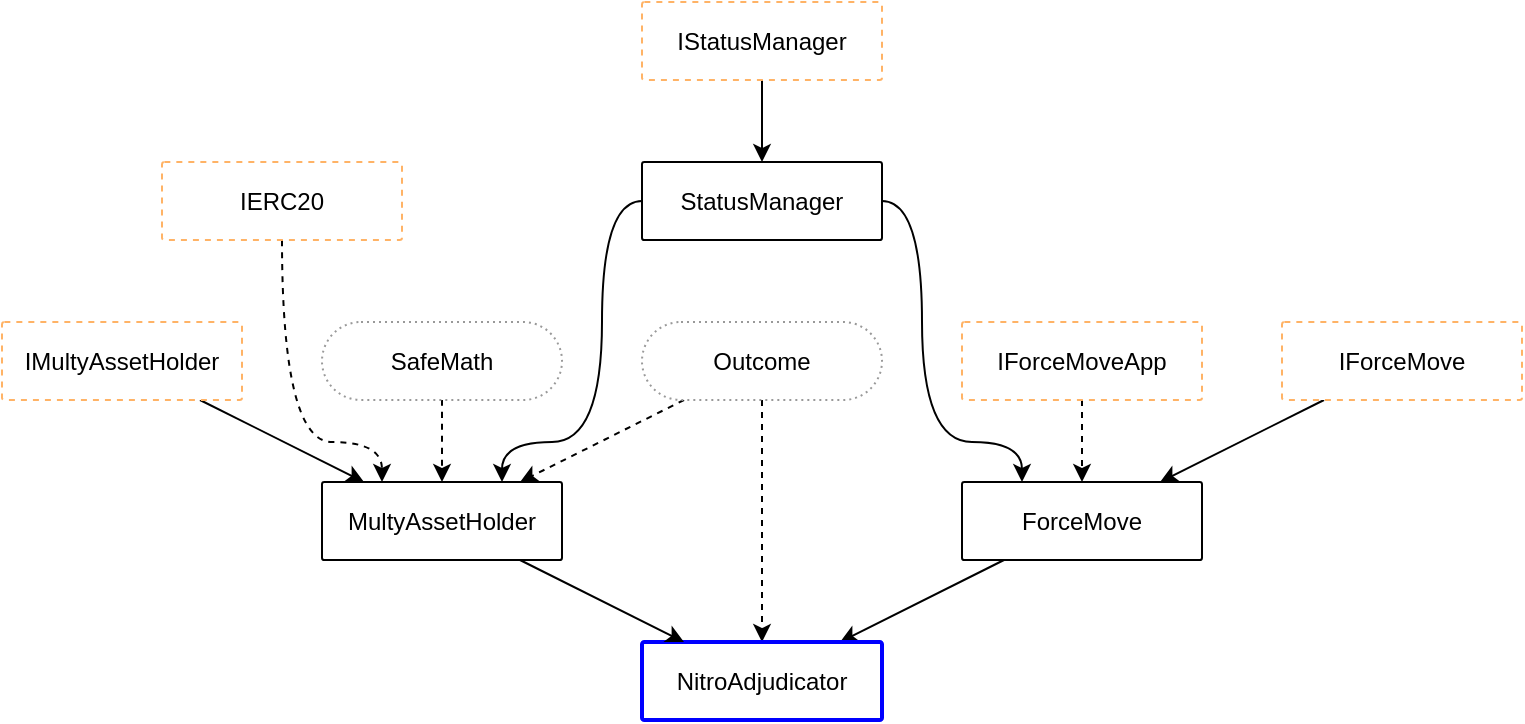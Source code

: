 <mxfile scale="2" border="50">
    <diagram id="nWb-57sRR0OsOPdA4YfA" name="Page-1">
        <mxGraphModel dx="519" dy="377" grid="1" gridSize="10" guides="1" tooltips="1" connect="1" arrows="1" fold="1" page="1" pageScale="1" pageWidth="850" pageHeight="1100" background="#FFFFFF" math="0" shadow="0">
            <root>
                <mxCell id="0"/>
                <mxCell id="1" parent="0"/>
                <mxCell id="29" style="edgeStyle=none;html=1;" edge="1" parent="1" source="2" target="15">
                    <mxGeometry relative="1" as="geometry"/>
                </mxCell>
                <mxCell id="2" value="ForceMove" style="rounded=1;whiteSpace=wrap;html=1;arcSize=3;" parent="1" vertex="1">
                    <mxGeometry x="600" y="240" width="120" height="39" as="geometry"/>
                </mxCell>
                <mxCell id="30" style="edgeStyle=none;html=1;" edge="1" parent="1" source="12" target="17">
                    <mxGeometry relative="1" as="geometry"/>
                </mxCell>
                <mxCell id="12" value="IMultyAssetHolder" style="rounded=1;whiteSpace=wrap;html=1;arcSize=3;dashed=1;strokeColor=#FFB366;" vertex="1" parent="1">
                    <mxGeometry x="120" y="160" width="120" height="39" as="geometry"/>
                </mxCell>
                <mxCell id="34" style="html=1;dashed=1;" edge="1" parent="1" source="14" target="17">
                    <mxGeometry relative="1" as="geometry"/>
                </mxCell>
                <mxCell id="37" style="edgeStyle=none;html=1;dashed=1;" edge="1" parent="1" source="14" target="15">
                    <mxGeometry relative="1" as="geometry"/>
                </mxCell>
                <mxCell id="14" value="Outcome" style="rounded=1;whiteSpace=wrap;html=1;arcSize=50;strokeColor=#999999;dashed=1;dashPattern=1 2;" vertex="1" parent="1">
                    <mxGeometry x="440" y="160" width="120" height="39" as="geometry"/>
                </mxCell>
                <mxCell id="15" value="NitroAdjudicator" style="rounded=1;whiteSpace=wrap;html=1;arcSize=3;strokeWidth=2;strokeColor=#0000FF;" vertex="1" parent="1">
                    <mxGeometry x="440" y="320" width="120" height="39" as="geometry"/>
                </mxCell>
                <mxCell id="28" style="edgeStyle=none;html=1;" edge="1" parent="1" source="17" target="15">
                    <mxGeometry relative="1" as="geometry"/>
                </mxCell>
                <mxCell id="17" value="MultyAssetHolder" style="rounded=1;whiteSpace=wrap;html=1;arcSize=3;" vertex="1" parent="1">
                    <mxGeometry x="280" y="240" width="120" height="39" as="geometry"/>
                </mxCell>
                <mxCell id="32" style="edgeStyle=orthogonalEdgeStyle;curved=1;html=1;dashed=1;" edge="1" parent="1" source="20" target="17">
                    <mxGeometry relative="1" as="geometry"/>
                </mxCell>
                <mxCell id="20" value="SafeMath" style="rounded=1;whiteSpace=wrap;html=1;arcSize=50;strokeColor=#999999;dashed=1;dashPattern=1 2;" vertex="1" parent="1">
                    <mxGeometry x="280" y="160" width="120" height="39" as="geometry"/>
                </mxCell>
                <mxCell id="33" style="edgeStyle=orthogonalEdgeStyle;curved=1;html=1;entryX=0.75;entryY=0;entryDx=0;entryDy=0;" edge="1" parent="1" source="21" target="17">
                    <mxGeometry relative="1" as="geometry">
                        <Array as="points">
                            <mxPoint x="420" y="99"/>
                            <mxPoint x="420" y="220"/>
                            <mxPoint x="370" y="220"/>
                        </Array>
                    </mxGeometry>
                </mxCell>
                <mxCell id="38" style="edgeStyle=orthogonalEdgeStyle;html=1;curved=1;entryX=0.25;entryY=0;entryDx=0;entryDy=0;" edge="1" parent="1" source="21" target="2">
                    <mxGeometry relative="1" as="geometry">
                        <Array as="points">
                            <mxPoint x="580" y="99"/>
                            <mxPoint x="580" y="220"/>
                            <mxPoint x="630" y="220"/>
                        </Array>
                    </mxGeometry>
                </mxCell>
                <mxCell id="21" value="StatusManager" style="rounded=1;whiteSpace=wrap;html=1;arcSize=3;" vertex="1" parent="1">
                    <mxGeometry x="440" y="80" width="120" height="39" as="geometry"/>
                </mxCell>
                <mxCell id="27" style="edgeStyle=none;html=1;" edge="1" parent="1" source="23" target="21">
                    <mxGeometry relative="1" as="geometry"/>
                </mxCell>
                <mxCell id="23" value="IStatusManager" style="rounded=1;whiteSpace=wrap;html=1;arcSize=3;dashed=1;strokeColor=#FFB366;" vertex="1" parent="1">
                    <mxGeometry x="440" width="120" height="39" as="geometry"/>
                </mxCell>
                <mxCell id="35" style="edgeStyle=none;html=1;dashed=1;" edge="1" parent="1" source="24" target="2">
                    <mxGeometry relative="1" as="geometry"/>
                </mxCell>
                <mxCell id="24" value="IForceMoveApp" style="rounded=1;whiteSpace=wrap;html=1;arcSize=3;dashed=1;strokeColor=#FFB366;" vertex="1" parent="1">
                    <mxGeometry x="600" y="160" width="120" height="39" as="geometry"/>
                </mxCell>
                <mxCell id="36" style="edgeStyle=none;html=1;" edge="1" parent="1" source="25" target="2">
                    <mxGeometry relative="1" as="geometry"/>
                </mxCell>
                <mxCell id="25" value="IForceMove" style="rounded=1;whiteSpace=wrap;html=1;arcSize=3;dashed=1;strokeColor=#FFB366;" vertex="1" parent="1">
                    <mxGeometry x="760" y="160" width="120" height="39" as="geometry"/>
                </mxCell>
                <mxCell id="31" style="edgeStyle=orthogonalEdgeStyle;html=1;curved=1;entryX=0.25;entryY=0;entryDx=0;entryDy=0;dashed=1;" edge="1" parent="1" source="26" target="17">
                    <mxGeometry relative="1" as="geometry">
                        <Array as="points">
                            <mxPoint x="260" y="220"/>
                            <mxPoint x="310" y="220"/>
                        </Array>
                    </mxGeometry>
                </mxCell>
                <mxCell id="26" value="IERC20" style="rounded=1;whiteSpace=wrap;html=1;arcSize=3;dashed=1;strokeColor=#FFB366;" vertex="1" parent="1">
                    <mxGeometry x="200" y="80" width="120" height="39" as="geometry"/>
                </mxCell>
            </root>
        </mxGraphModel>
    </diagram>
</mxfile>